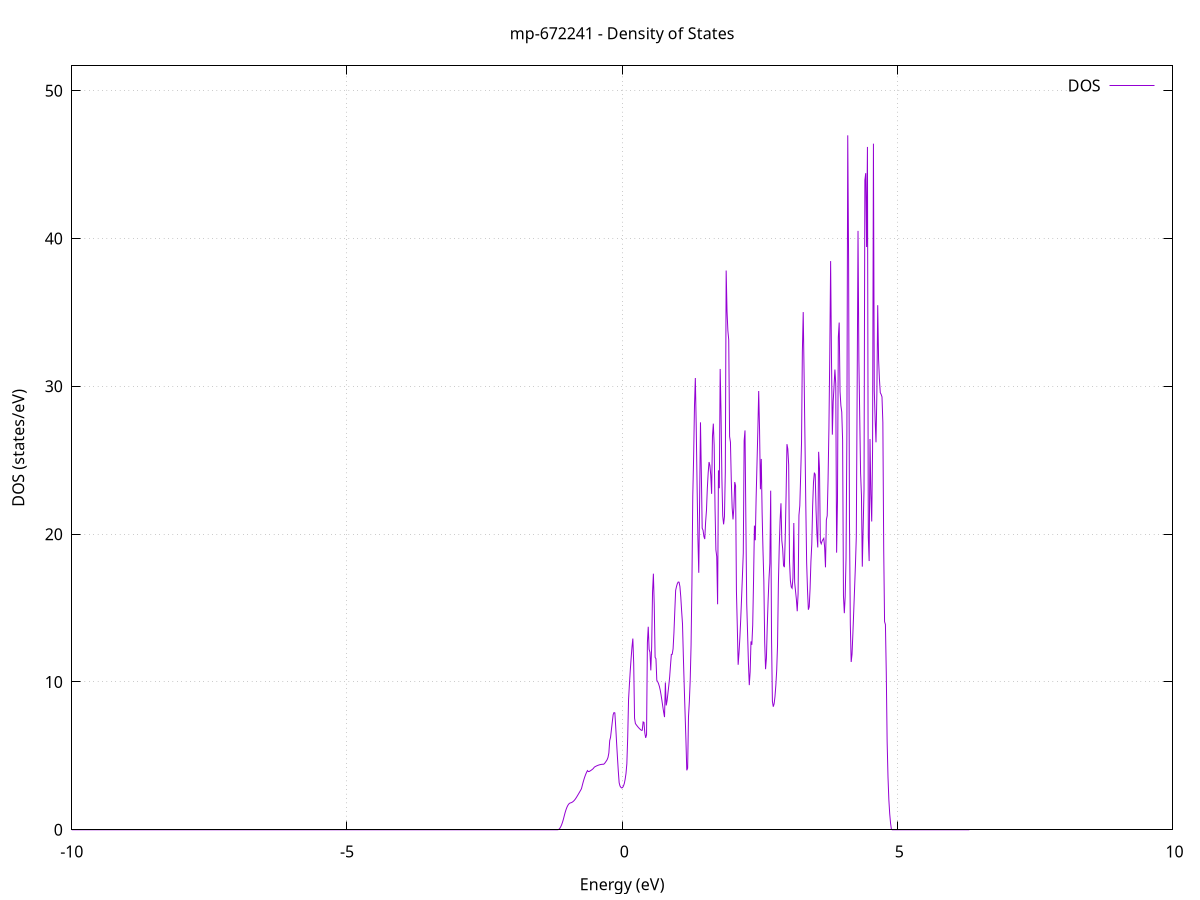 set title 'mp-672241 - Density of States'
set xlabel 'Energy (eV)'
set ylabel 'DOS (states/eV)'
set grid
set xrange [-10:10]
set yrange [0:51.684]
set xzeroaxis lt -1
set terminal png size 800,600
set output 'mp-672241_dos_gnuplot.png'
plot '-' using 1:2 with lines title 'DOS'
-24.806800 0.000000
-24.791300 0.000000
-24.775700 0.000000
-24.760200 0.000000
-24.744600 0.000000
-24.729000 0.000000
-24.713500 0.000000
-24.697900 0.000000
-24.682400 0.000000
-24.666800 0.000000
-24.651300 0.000000
-24.635700 0.000000
-24.620100 0.000000
-24.604600 0.000000
-24.589000 0.000000
-24.573500 0.000000
-24.557900 0.000000
-24.542400 0.000000
-24.526800 0.000000
-24.511200 0.000000
-24.495700 0.000000
-24.480100 0.000000
-24.464600 0.000000
-24.449000 0.000000
-24.433400 0.000000
-24.417900 0.000000
-24.402300 0.000000
-24.386800 0.000000
-24.371200 0.000000
-24.355700 0.000000
-24.340100 0.000000
-24.324500 0.000000
-24.309000 0.000000
-24.293400 0.000000
-24.277900 0.000000
-24.262300 0.000000
-24.246800 0.000000
-24.231200 0.000000
-24.215600 0.000000
-24.200100 0.000000
-24.184500 0.000000
-24.169000 0.000000
-24.153400 0.000000
-24.137900 0.000000
-24.122300 0.000000
-24.106700 0.000000
-24.091200 0.000000
-24.075600 0.000000
-24.060100 0.000000
-24.044500 0.000000
-24.029000 0.000000
-24.013400 0.000000
-23.997800 0.000000
-23.982300 0.000000
-23.966700 0.000000
-23.951200 0.000000
-23.935600 0.000000
-23.920000 0.000000
-23.904500 0.000000
-23.888900 0.000000
-23.873400 0.000000
-23.857800 0.000000
-23.842300 0.000000
-23.826700 0.000000
-23.811100 0.000000
-23.795600 0.000000
-23.780000 0.000000
-23.764500 0.000000
-23.748900 0.000000
-23.733400 0.000000
-23.717800 0.000000
-23.702200 0.000000
-23.686700 0.000000
-23.671100 0.000000
-23.655600 0.000000
-23.640000 0.000000
-23.624500 0.000000
-23.608900 0.000000
-23.593300 0.000000
-23.577800 0.000000
-23.562200 0.000000
-23.546700 0.000000
-23.531100 0.000000
-23.515500 0.000000
-23.500000 0.000000
-23.484400 0.000000
-23.468900 0.000000
-23.453300 0.000000
-23.437800 0.000000
-23.422200 0.000000
-23.406600 0.000000
-23.391100 362.825900
-23.375500 0.000000
-23.360000 0.000000
-23.344400 0.000000
-23.328900 0.000000
-23.313300 0.000000
-23.297700 0.000000
-23.282200 0.000000
-23.266600 0.000000
-23.251100 0.000000
-23.235500 0.000000
-23.220000 0.000000
-23.204400 0.000000
-23.188800 0.000000
-23.173300 0.000000
-23.157700 0.000000
-23.142200 0.000000
-23.126600 0.000000
-23.111100 0.000000
-23.095500 0.000000
-23.079900 0.000000
-23.064400 0.000000
-23.048800 0.000000
-23.033300 0.000000
-23.017700 0.000000
-23.002100 0.000000
-22.986600 0.000000
-22.971000 0.000000
-22.955500 0.000000
-22.939900 0.000000
-22.924400 0.000000
-22.908800 0.000000
-22.893200 0.000000
-22.877700 0.000000
-22.862100 0.000000
-22.846600 0.000000
-22.831000 0.000000
-22.815500 0.000000
-22.799900 0.000000
-22.784300 0.000000
-22.768800 0.000000
-22.753200 0.000000
-22.737700 0.000000
-22.722100 0.000000
-22.706600 0.000000
-22.691000 0.000000
-22.675400 0.000000
-22.659900 0.000000
-22.644300 0.000000
-22.628800 0.000000
-22.613200 0.000000
-22.597600 0.000000
-22.582100 0.000000
-22.566500 0.000000
-22.551000 0.000000
-22.535400 0.000000
-22.519900 0.000000
-22.504300 0.000000
-22.488700 0.000000
-22.473200 0.000000
-22.457600 0.000000
-22.442100 0.000000
-22.426500 0.000000
-22.411000 0.000000
-22.395400 0.000000
-22.379800 0.000000
-22.364300 0.000000
-22.348700 0.000000
-22.333200 0.000000
-22.317600 0.000000
-22.302100 0.000000
-22.286500 0.000000
-22.270900 0.000000
-22.255400 0.000000
-22.239800 0.000000
-22.224300 0.000000
-22.208700 0.000000
-22.193200 0.000000
-22.177600 0.000000
-22.162000 0.000000
-22.146500 0.000000
-22.130900 0.000000
-22.115400 0.000000
-22.099800 0.000000
-22.084200 0.000000
-22.068700 0.000000
-22.053100 0.000000
-22.037600 0.000000
-22.022000 0.000000
-22.006500 0.000000
-21.990900 0.000000
-21.975300 0.000000
-21.959800 0.000000
-21.944200 0.000000
-21.928700 0.000000
-21.913100 0.000000
-21.897600 0.000000
-21.882000 0.000000
-21.866400 0.000000
-21.850900 0.000000
-21.835300 0.000000
-21.819800 0.000000
-21.804200 0.000000
-21.788700 0.000000
-21.773100 0.000000
-21.757500 0.000000
-21.742000 0.000000
-21.726400 0.000000
-21.710900 0.000000
-21.695300 0.000000
-21.679700 0.000000
-21.664200 0.000000
-21.648600 0.000000
-21.633100 0.000000
-21.617500 0.000000
-21.602000 0.000000
-21.586400 0.000000
-21.570800 0.000000
-21.555300 0.000000
-21.539700 0.000000
-21.524200 0.000000
-21.508600 0.000000
-21.493100 0.000000
-21.477500 0.000000
-21.461900 0.000000
-21.446400 0.000000
-21.430800 0.000000
-21.415300 0.000000
-21.399700 0.000000
-21.384200 0.000000
-21.368600 0.000000
-21.353000 0.000000
-21.337500 0.000000
-21.321900 0.000000
-21.306400 0.000000
-21.290800 0.000000
-21.275300 0.000000
-21.259700 0.000000
-21.244100 0.000000
-21.228600 0.000000
-21.213000 0.000000
-21.197500 0.000000
-21.181900 0.000000
-21.166300 0.000000
-21.150800 0.000000
-21.135200 0.000000
-21.119700 0.000000
-21.104100 0.000000
-21.088600 0.000000
-21.073000 0.000000
-21.057400 0.000000
-21.041900 0.000000
-21.026300 0.000000
-21.010800 0.000000
-20.995200 0.000000
-20.979700 0.000000
-20.964100 0.000000
-20.948500 0.000000
-20.933000 0.000000
-20.917400 0.000000
-20.901900 0.000000
-20.886300 0.000000
-20.870800 0.000000
-20.855200 0.000000
-20.839600 0.000000
-20.824100 0.000000
-20.808500 0.000000
-20.793000 0.000000
-20.777400 0.000000
-20.761800 0.000000
-20.746300 0.000000
-20.730700 0.000000
-20.715200 0.000000
-20.699600 0.000000
-20.684100 0.000000
-20.668500 0.000000
-20.652900 0.000000
-20.637400 0.000000
-20.621800 0.000000
-20.606300 0.000000
-20.590700 0.000000
-20.575200 0.000000
-20.559600 0.000000
-20.544000 0.000000
-20.528500 0.000000
-20.512900 0.000000
-20.497400 0.000000
-20.481800 0.000000
-20.466300 0.000000
-20.450700 0.000000
-20.435100 0.000000
-20.419600 0.000000
-20.404000 0.000000
-20.388500 0.000000
-20.372900 0.000000
-20.357400 0.000000
-20.341800 0.000000
-20.326200 0.000000
-20.310700 0.000000
-20.295100 0.000000
-20.279600 0.000000
-20.264000 0.000000
-20.248400 0.000000
-20.232900 0.000000
-20.217300 0.000000
-20.201800 0.000000
-20.186200 0.000000
-20.170700 0.000000
-20.155100 0.000000
-20.139500 0.000000
-20.124000 0.000000
-20.108400 0.000000
-20.092900 0.000000
-20.077300 0.000000
-20.061800 0.000000
-20.046200 0.000000
-20.030600 0.000000
-20.015100 0.000000
-19.999500 0.000000
-19.984000 0.000000
-19.968400 0.000000
-19.952900 0.000000
-19.937300 0.000000
-19.921700 0.000000
-19.906200 0.000000
-19.890600 0.000000
-19.875100 0.000000
-19.859500 0.000000
-19.843900 0.000000
-19.828400 0.000000
-19.812800 0.000000
-19.797300 0.000000
-19.781700 0.000000
-19.766200 0.000000
-19.750600 0.000000
-19.735000 0.000000
-19.719500 0.000000
-19.703900 0.000000
-19.688400 0.000000
-19.672800 0.000000
-19.657300 0.000000
-19.641700 0.000000
-19.626100 0.000000
-19.610600 0.000000
-19.595000 0.000000
-19.579500 0.000000
-19.563900 0.000000
-19.548400 0.000000
-19.532800 0.000000
-19.517200 0.000000
-19.501700 0.000000
-19.486100 0.000000
-19.470600 0.000000
-19.455000 0.000000
-19.439500 0.000000
-19.423900 0.000000
-19.408300 0.000000
-19.392800 0.000000
-19.377200 0.000000
-19.361700 0.000000
-19.346100 0.000000
-19.330500 0.000000
-19.315000 0.000000
-19.299400 0.000000
-19.283900 0.000000
-19.268300 0.000000
-19.252800 0.000000
-19.237200 0.000000
-19.221600 0.000000
-19.206100 0.000000
-19.190500 0.000000
-19.175000 0.000000
-19.159400 0.000000
-19.143900 0.000000
-19.128300 0.000000
-19.112700 0.000000
-19.097200 0.000000
-19.081600 0.000000
-19.066100 0.000000
-19.050500 0.000000
-19.035000 0.000000
-19.019400 0.000000
-19.003800 0.000000
-18.988300 0.000000
-18.972700 0.000000
-18.957200 0.000000
-18.941600 0.000000
-18.926000 0.000000
-18.910500 0.000000
-18.894900 0.000000
-18.879400 0.000000
-18.863800 0.000000
-18.848300 0.000000
-18.832700 0.000000
-18.817100 0.000000
-18.801600 0.000000
-18.786000 0.000000
-18.770500 0.000000
-18.754900 0.000000
-18.739400 0.000000
-18.723800 0.000000
-18.708200 0.000000
-18.692700 0.000000
-18.677100 0.000000
-18.661600 0.000000
-18.646000 0.000000
-18.630500 0.000000
-18.614900 0.000000
-18.599300 0.000000
-18.583800 0.000000
-18.568200 0.000000
-18.552700 0.000000
-18.537100 0.000000
-18.521600 0.000000
-18.506000 0.000000
-18.490400 0.000000
-18.474900 0.000000
-18.459300 0.000000
-18.443800 0.000000
-18.428200 0.000000
-18.412600 0.000000
-18.397100 0.000000
-18.381500 0.000000
-18.366000 0.000000
-18.350400 0.000000
-18.334900 0.000000
-18.319300 0.000000
-18.303700 0.000000
-18.288200 0.000000
-18.272600 0.000000
-18.257100 0.000000
-18.241500 0.000000
-18.226000 0.000000
-18.210400 0.000000
-18.194800 0.000000
-18.179300 0.000000
-18.163700 0.000000
-18.148200 0.000000
-18.132600 0.000000
-18.117100 0.000000
-18.101500 0.000000
-18.085900 0.000000
-18.070400 0.000000
-18.054800 0.000000
-18.039300 0.000000
-18.023700 0.000000
-18.008100 0.000000
-17.992600 0.000000
-17.977000 0.000000
-17.961500 0.000000
-17.945900 0.000000
-17.930400 0.000000
-17.914800 0.000000
-17.899200 0.000000
-17.883700 0.000000
-17.868100 0.000000
-17.852600 0.000000
-17.837000 0.000000
-17.821500 0.000000
-17.805900 0.000000
-17.790300 0.000000
-17.774800 0.000000
-17.759200 0.000000
-17.743700 0.000000
-17.728100 0.000000
-17.712600 0.000000
-17.697000 0.000000
-17.681400 0.000000
-17.665900 0.000000
-17.650300 0.000000
-17.634800 0.000000
-17.619200 0.000000
-17.603700 0.000000
-17.588100 0.000000
-17.572500 0.000000
-17.557000 0.000000
-17.541400 0.000000
-17.525900 0.000000
-17.510300 0.000000
-17.494700 0.000000
-17.479200 0.000000
-17.463600 0.000000
-17.448100 0.000000
-17.432500 0.000000
-17.417000 0.000000
-17.401400 0.000000
-17.385800 0.000000
-17.370300 0.000000
-17.354700 0.000000
-17.339200 0.000000
-17.323600 0.000000
-17.308100 0.000000
-17.292500 0.000000
-17.276900 0.000000
-17.261400 0.000000
-17.245800 0.000000
-17.230300 0.000000
-17.214700 0.000000
-17.199200 0.000000
-17.183600 0.000000
-17.168000 0.000000
-17.152500 0.000000
-17.136900 0.000000
-17.121400 0.000000
-17.105800 0.000000
-17.090200 0.000000
-17.074700 0.000000
-17.059100 0.000000
-17.043600 0.000000
-17.028000 0.000000
-17.012500 0.000000
-16.996900 0.000000
-16.981300 0.000000
-16.965800 0.000000
-16.950200 0.000000
-16.934700 0.000000
-16.919100 0.000000
-16.903600 0.000000
-16.888000 0.000000
-16.872400 0.000000
-16.856900 0.000000
-16.841300 0.000000
-16.825800 0.000000
-16.810200 0.000000
-16.794700 0.000000
-16.779100 0.000000
-16.763500 0.000000
-16.748000 0.000000
-16.732400 0.000000
-16.716900 0.000000
-16.701300 0.000000
-16.685800 0.000000
-16.670200 0.000000
-16.654600 0.000000
-16.639100 0.000000
-16.623500 0.000000
-16.608000 0.000000
-16.592400 0.000000
-16.576800 0.000000
-16.561300 0.000000
-16.545700 0.000000
-16.530200 0.000000
-16.514600 0.000000
-16.499100 0.000000
-16.483500 0.000000
-16.467900 0.000000
-16.452400 0.000000
-16.436800 0.000000
-16.421300 0.000000
-16.405700 0.000000
-16.390200 0.000000
-16.374600 0.000000
-16.359000 0.000000
-16.343500 0.000000
-16.327900 0.000000
-16.312400 0.000000
-16.296800 0.000000
-16.281300 0.000000
-16.265700 0.000000
-16.250100 0.000000
-16.234600 0.000000
-16.219000 0.000000
-16.203500 0.000000
-16.187900 0.000000
-16.172300 0.000000
-16.156800 0.000000
-16.141200 0.000000
-16.125700 0.000000
-16.110100 0.000000
-16.094600 0.000000
-16.079000 0.000000
-16.063400 0.000000
-16.047900 0.000000
-16.032300 0.000000
-16.016800 0.000000
-16.001200 0.000000
-15.985700 0.000000
-15.970100 0.000000
-15.954500 0.000000
-15.939000 0.000000
-15.923400 0.000000
-15.907900 0.000000
-15.892300 0.000000
-15.876800 0.000000
-15.861200 0.000000
-15.845600 0.000000
-15.830100 0.000000
-15.814500 0.000000
-15.799000 0.000000
-15.783400 0.000000
-15.767900 0.000000
-15.752300 0.000000
-15.736700 0.000000
-15.721200 0.000000
-15.705600 0.000000
-15.690100 0.000000
-15.674500 0.000000
-15.658900 0.000000
-15.643400 0.000000
-15.627800 0.000000
-15.612300 0.000000
-15.596700 0.000000
-15.581200 0.000000
-15.565600 0.000000
-15.550000 0.000000
-15.534500 0.000000
-15.518900 0.000000
-15.503400 0.000000
-15.487800 0.000000
-15.472300 0.000000
-15.456700 0.000000
-15.441100 0.000000
-15.425600 0.000000
-15.410000 0.000000
-15.394500 0.000000
-15.378900 0.000000
-15.363400 0.000000
-15.347800 0.000000
-15.332200 0.000000
-15.316700 0.000000
-15.301100 0.000000
-15.285600 0.000000
-15.270000 0.000000
-15.254400 0.000000
-15.238900 0.000000
-15.223300 0.000000
-15.207800 0.000000
-15.192200 0.000000
-15.176700 0.000000
-15.161100 0.000000
-15.145500 0.000000
-15.130000 0.000000
-15.114400 0.000000
-15.098900 0.000000
-15.083300 0.000000
-15.067800 0.000000
-15.052200 0.000000
-15.036600 0.000000
-15.021100 0.000000
-15.005500 0.000000
-14.990000 0.000000
-14.974400 0.000000
-14.958900 0.000000
-14.943300 0.000000
-14.927700 0.000000
-14.912200 0.000000
-14.896600 0.000000
-14.881100 0.000000
-14.865500 0.000000
-14.850000 0.000000
-14.834400 0.000000
-14.818800 0.000000
-14.803300 0.000000
-14.787700 0.000000
-14.772200 0.000000
-14.756600 0.000000
-14.741000 0.000000
-14.725500 0.000000
-14.709900 0.000000
-14.694400 0.000000
-14.678800 0.000000
-14.663300 0.000000
-14.647700 0.000000
-14.632100 0.000000
-14.616600 0.000000
-14.601000 0.000000
-14.585500 0.000000
-14.569900 0.000000
-14.554400 0.000000
-14.538800 0.000000
-14.523200 0.000000
-14.507700 0.000000
-14.492100 0.000000
-14.476600 0.000000
-14.461000 0.000000
-14.445500 0.000000
-14.429900 0.000000
-14.414300 0.000000
-14.398800 0.000000
-14.383200 0.000000
-14.367700 0.000000
-14.352100 0.000000
-14.336500 0.000000
-14.321000 0.000000
-14.305400 0.000000
-14.289900 0.000000
-14.274300 0.000000
-14.258800 0.000000
-14.243200 0.000000
-14.227600 0.000000
-14.212100 0.000000
-14.196500 0.000000
-14.181000 0.000000
-14.165400 0.000000
-14.149900 0.000000
-14.134300 0.000000
-14.118700 0.000000
-14.103200 0.000000
-14.087600 0.000000
-14.072100 0.000000
-14.056500 0.000000
-14.041000 0.000000
-14.025400 0.000000
-14.009800 0.000000
-13.994300 0.000000
-13.978700 0.000000
-13.963200 0.000000
-13.947600 0.000000
-13.932100 0.000000
-13.916500 0.000000
-13.900900 0.000000
-13.885400 0.000000
-13.869800 0.000000
-13.854300 0.000000
-13.838700 0.000000
-13.823100 0.000000
-13.807600 0.000000
-13.792000 0.000000
-13.776500 0.000000
-13.760900 0.000000
-13.745400 0.000000
-13.729800 0.000000
-13.714200 0.000000
-13.698700 0.000000
-13.683100 0.000000
-13.667600 0.000000
-13.652000 0.000000
-13.636500 0.000000
-13.620900 0.000000
-13.605300 0.000000
-13.589800 0.000000
-13.574200 0.000000
-13.558700 0.000000
-13.543100 0.000000
-13.527600 0.000000
-13.512000 0.000000
-13.496400 0.000000
-13.480900 0.000000
-13.465300 0.000000
-13.449800 0.000000
-13.434200 0.000000
-13.418600 0.000000
-13.403100 0.000000
-13.387500 0.000000
-13.372000 0.000000
-13.356400 0.000000
-13.340900 0.000000
-13.325300 0.000000
-13.309700 0.000000
-13.294200 0.000000
-13.278600 0.000000
-13.263100 0.000000
-13.247500 0.000000
-13.232000 0.000000
-13.216400 0.000000
-13.200800 0.000000
-13.185300 0.000000
-13.169700 0.000000
-13.154200 0.000000
-13.138600 0.000000
-13.123100 0.000000
-13.107500 0.000000
-13.091900 0.000000
-13.076400 0.000000
-13.060800 0.000000
-13.045300 0.000000
-13.029700 0.000000
-13.014200 0.000000
-12.998600 0.000000
-12.983000 0.000000
-12.967500 0.000000
-12.951900 0.000000
-12.936400 0.000000
-12.920800 0.000000
-12.905200 0.000000
-12.889700 0.000000
-12.874100 0.000000
-12.858600 0.000000
-12.843000 0.000000
-12.827500 0.000000
-12.811900 0.000000
-12.796300 0.000000
-12.780800 0.000000
-12.765200 0.000000
-12.749700 0.000000
-12.734100 0.000000
-12.718600 0.000000
-12.703000 0.000000
-12.687400 0.000000
-12.671900 0.000000
-12.656300 0.000000
-12.640800 0.000000
-12.625200 0.000000
-12.609700 0.000000
-12.594100 0.000000
-12.578500 0.000000
-12.563000 0.000000
-12.547400 0.000000
-12.531900 0.000000
-12.516300 0.000000
-12.500700 0.000000
-12.485200 0.000000
-12.469600 0.000000
-12.454100 0.000000
-12.438500 0.000000
-12.423000 0.000000
-12.407400 0.000000
-12.391800 0.000000
-12.376300 0.000000
-12.360700 0.000000
-12.345200 0.000000
-12.329600 0.000000
-12.314100 0.000000
-12.298500 0.000000
-12.282900 0.000000
-12.267400 0.000000
-12.251800 0.000000
-12.236300 0.000000
-12.220700 0.000000
-12.205200 0.000000
-12.189600 0.000000
-12.174000 0.000000
-12.158500 0.000000
-12.142900 0.000000
-12.127400 0.000000
-12.111800 0.000000
-12.096300 0.000000
-12.080700 0.000000
-12.065100 0.000000
-12.049600 0.000000
-12.034000 0.000000
-12.018500 0.000000
-12.002900 0.000000
-11.987300 0.000000
-11.971800 0.000000
-11.956200 0.000000
-11.940700 0.000000
-11.925100 0.000000
-11.909600 0.000000
-11.894000 0.000000
-11.878400 0.000000
-11.862900 0.000000
-11.847300 0.000000
-11.831800 0.000000
-11.816200 0.000000
-11.800700 0.000000
-11.785100 0.000000
-11.769500 0.000000
-11.754000 0.000000
-11.738400 0.000000
-11.722900 0.000000
-11.707300 0.000000
-11.691800 0.000000
-11.676200 0.000000
-11.660600 0.000000
-11.645100 0.000000
-11.629500 0.000000
-11.614000 0.000000
-11.598400 0.000000
-11.582800 0.000000
-11.567300 0.000000
-11.551700 0.000000
-11.536200 0.000000
-11.520600 0.000000
-11.505100 0.000000
-11.489500 0.000000
-11.473900 0.000000
-11.458400 0.000000
-11.442800 0.000000
-11.427300 0.000000
-11.411700 0.000000
-11.396200 0.000000
-11.380600 0.000000
-11.365000 0.000000
-11.349500 0.000000
-11.333900 0.000000
-11.318400 0.000000
-11.302800 0.000000
-11.287300 0.000000
-11.271700 0.000000
-11.256100 0.000000
-11.240600 0.000000
-11.225000 0.000000
-11.209500 0.000000
-11.193900 0.000000
-11.178400 0.000000
-11.162800 0.000000
-11.147200 0.000000
-11.131700 0.000000
-11.116100 0.000000
-11.100600 0.000000
-11.085000 0.000000
-11.069400 0.000000
-11.053900 0.000000
-11.038300 0.000000
-11.022800 0.000000
-11.007200 0.000000
-10.991700 0.000000
-10.976100 0.000000
-10.960500 0.000000
-10.945000 0.000000
-10.929400 0.000000
-10.913900 0.000000
-10.898300 0.000000
-10.882800 0.000000
-10.867200 0.000000
-10.851600 0.000000
-10.836100 0.000000
-10.820500 0.000000
-10.805000 0.000000
-10.789400 0.000000
-10.773900 0.000000
-10.758300 0.000000
-10.742700 0.000000
-10.727200 0.000000
-10.711600 0.000000
-10.696100 0.000000
-10.680500 0.000000
-10.664900 0.000000
-10.649400 0.000000
-10.633800 0.000000
-10.618300 0.000000
-10.602700 0.000000
-10.587200 0.000000
-10.571600 0.000000
-10.556000 0.000000
-10.540500 0.000000
-10.524900 0.000000
-10.509400 0.000000
-10.493800 0.000000
-10.478300 0.000000
-10.462700 0.000000
-10.447100 0.000000
-10.431600 0.000000
-10.416000 0.000000
-10.400500 0.000000
-10.384900 0.000000
-10.369400 0.000000
-10.353800 0.000000
-10.338200 0.000000
-10.322700 0.000000
-10.307100 0.000000
-10.291600 0.000000
-10.276000 0.000000
-10.260500 257.726000
-10.244900 313.363200
-10.229300 167.733800
-10.213800 154.000600
-10.198200 327.396700
-10.182700 361.744800
-10.167100 269.484300
-10.151500 548.677400
-10.136000 350.768500
-10.120400 0.000000
-10.104900 0.000000
-10.089300 0.000000
-10.073800 0.000000
-10.058200 0.000000
-10.042600 0.000000
-10.027100 0.000000
-10.011500 0.000000
-9.996000 0.000000
-9.980400 0.000000
-9.964900 0.000000
-9.949300 0.000000
-9.933700 0.000000
-9.918200 0.000000
-9.902600 0.000000
-9.887100 0.000000
-9.871500 0.000000
-9.856000 0.000000
-9.840400 0.000000
-9.824800 0.000000
-9.809300 0.000000
-9.793700 0.000000
-9.778200 0.000000
-9.762600 0.000000
-9.747100 0.000000
-9.731500 0.000000
-9.715900 0.000000
-9.700400 0.000000
-9.684800 0.000000
-9.669300 0.000000
-9.653700 0.000000
-9.638100 0.000000
-9.622600 0.000000
-9.607000 0.000000
-9.591500 0.000000
-9.575900 0.000000
-9.560400 0.000000
-9.544800 0.000000
-9.529200 0.000000
-9.513700 0.000000
-9.498100 0.000000
-9.482600 0.000000
-9.467000 0.000000
-9.451500 0.000000
-9.435900 0.000000
-9.420300 0.000000
-9.404800 0.000000
-9.389200 0.000000
-9.373700 0.000000
-9.358100 0.000000
-9.342600 0.000000
-9.327000 0.000000
-9.311400 0.000000
-9.295900 0.000000
-9.280300 0.000000
-9.264800 0.000000
-9.249200 0.000000
-9.233600 0.000000
-9.218100 0.000000
-9.202500 0.000000
-9.187000 0.000000
-9.171400 0.000000
-9.155900 0.000000
-9.140300 0.000000
-9.124700 0.000000
-9.109200 0.000000
-9.093600 0.000000
-9.078100 0.000000
-9.062500 0.000000
-9.047000 0.000000
-9.031400 0.000000
-9.015800 0.000000
-9.000300 0.000000
-8.984700 0.000000
-8.969200 0.000000
-8.953600 0.000000
-8.938100 0.000000
-8.922500 0.000000
-8.906900 0.000000
-8.891400 0.000000
-8.875800 0.000000
-8.860300 0.000000
-8.844700 0.000000
-8.829200 0.000000
-8.813600 0.000000
-8.798000 0.000000
-8.782500 0.000000
-8.766900 0.000000
-8.751400 0.000000
-8.735800 0.000000
-8.720200 0.000000
-8.704700 0.000000
-8.689100 0.000000
-8.673600 0.000000
-8.658000 0.000000
-8.642500 0.000000
-8.626900 0.000000
-8.611300 0.000000
-8.595800 0.000000
-8.580200 0.000000
-8.564700 0.000000
-8.549100 0.000000
-8.533600 0.000000
-8.518000 0.000000
-8.502400 0.000000
-8.486900 0.000000
-8.471300 0.000000
-8.455800 0.000000
-8.440200 0.000000
-8.424700 0.000000
-8.409100 0.000000
-8.393500 0.000000
-8.378000 0.000000
-8.362400 0.000000
-8.346900 0.000000
-8.331300 0.000000
-8.315700 0.000000
-8.300200 0.000000
-8.284600 0.000000
-8.269100 0.000000
-8.253500 0.000000
-8.238000 0.000000
-8.222400 0.000000
-8.206800 0.000000
-8.191300 0.000000
-8.175700 0.000000
-8.160200 0.000000
-8.144600 0.000000
-8.129100 0.000000
-8.113500 0.000000
-8.097900 0.000000
-8.082400 0.000000
-8.066800 0.000000
-8.051300 0.000000
-8.035700 0.000000
-8.020200 0.000000
-8.004600 0.000000
-7.989000 0.000000
-7.973500 0.000000
-7.957900 0.000000
-7.942400 0.000000
-7.926800 0.000000
-7.911300 0.000000
-7.895700 0.000000
-7.880100 0.000000
-7.864600 0.000000
-7.849000 0.000000
-7.833500 0.000000
-7.817900 0.000000
-7.802300 0.000000
-7.786800 0.000000
-7.771200 0.000000
-7.755700 0.000000
-7.740100 0.000000
-7.724600 0.000000
-7.709000 0.000000
-7.693400 0.000000
-7.677900 0.000000
-7.662300 0.000000
-7.646800 0.000000
-7.631200 0.000000
-7.615700 0.000000
-7.600100 0.000000
-7.584500 0.000000
-7.569000 0.000000
-7.553400 0.000000
-7.537900 0.000000
-7.522300 0.000000
-7.506800 0.000000
-7.491200 0.000000
-7.475600 0.000000
-7.460100 0.000000
-7.444500 0.000000
-7.429000 0.000000
-7.413400 0.000000
-7.397800 0.000000
-7.382300 0.000000
-7.366700 0.000000
-7.351200 0.000000
-7.335600 0.000000
-7.320100 0.000000
-7.304500 0.000000
-7.288900 0.000000
-7.273400 0.000000
-7.257800 0.000000
-7.242300 0.000000
-7.226700 0.000000
-7.211200 0.000000
-7.195600 0.000000
-7.180000 0.000000
-7.164500 0.000000
-7.148900 0.000000
-7.133400 0.000000
-7.117800 0.000000
-7.102300 0.000000
-7.086700 0.000000
-7.071100 0.000000
-7.055600 0.000000
-7.040000 0.000000
-7.024500 0.000000
-7.008900 0.000000
-6.993400 0.000000
-6.977800 0.000000
-6.962200 0.000000
-6.946700 0.000000
-6.931100 0.000000
-6.915600 0.000000
-6.900000 0.000000
-6.884400 0.000000
-6.868900 0.000000
-6.853300 0.000000
-6.837800 0.000000
-6.822200 0.000000
-6.806700 0.000000
-6.791100 0.000000
-6.775500 0.000000
-6.760000 0.000000
-6.744400 0.000000
-6.728900 0.000000
-6.713300 0.000000
-6.697800 0.000000
-6.682200 0.000000
-6.666600 0.000000
-6.651100 0.000000
-6.635500 0.000000
-6.620000 0.000000
-6.604400 0.000000
-6.588900 0.000000
-6.573300 0.000000
-6.557700 0.000000
-6.542200 0.000000
-6.526600 0.000000
-6.511100 0.000000
-6.495500 0.000000
-6.479900 0.000000
-6.464400 0.000000
-6.448800 0.000000
-6.433300 0.000000
-6.417700 0.000000
-6.402200 0.000000
-6.386600 0.000000
-6.371000 0.000000
-6.355500 0.000000
-6.339900 0.000000
-6.324400 0.000000
-6.308800 0.000000
-6.293300 0.000000
-6.277700 0.000000
-6.262100 0.000000
-6.246600 0.000000
-6.231000 0.000000
-6.215500 0.000000
-6.199900 0.000000
-6.184400 0.000000
-6.168800 0.000000
-6.153200 0.000000
-6.137700 0.000000
-6.122100 0.000000
-6.106600 0.000000
-6.091000 0.000000
-6.075500 0.000000
-6.059900 0.000000
-6.044300 0.000000
-6.028800 0.000000
-6.013200 0.000000
-5.997700 0.000000
-5.982100 0.000000
-5.966500 0.000000
-5.951000 0.000000
-5.935400 0.000000
-5.919900 0.000000
-5.904300 0.000000
-5.888800 0.000000
-5.873200 0.000000
-5.857600 0.000000
-5.842100 0.000000
-5.826500 0.000000
-5.811000 0.000000
-5.795400 0.000000
-5.779900 0.000000
-5.764300 0.000000
-5.748700 0.000000
-5.733200 0.000000
-5.717600 0.000000
-5.702100 0.000000
-5.686500 0.000000
-5.671000 0.000000
-5.655400 0.000000
-5.639800 0.000000
-5.624300 0.000000
-5.608700 0.000000
-5.593200 0.000000
-5.577600 0.000000
-5.562000 0.000000
-5.546500 0.000000
-5.530900 0.000000
-5.515400 0.000000
-5.499800 0.000000
-5.484300 0.000000
-5.468700 0.000000
-5.453100 0.000000
-5.437600 0.000000
-5.422000 0.000000
-5.406500 0.000000
-5.390900 0.000000
-5.375400 0.000000
-5.359800 0.000000
-5.344200 0.000000
-5.328700 0.000000
-5.313100 0.000000
-5.297600 0.000000
-5.282000 0.000000
-5.266500 0.000000
-5.250900 0.000000
-5.235300 0.000000
-5.219800 0.000000
-5.204200 0.000000
-5.188700 0.000000
-5.173100 0.000000
-5.157600 0.000000
-5.142000 0.000000
-5.126400 0.000000
-5.110900 0.000000
-5.095300 0.000000
-5.079800 0.000000
-5.064200 0.000000
-5.048600 0.000000
-5.033100 0.000000
-5.017500 0.000000
-5.002000 0.000000
-4.986400 0.000000
-4.970900 0.000000
-4.955300 0.000000
-4.939700 0.000000
-4.924200 0.000000
-4.908600 0.000000
-4.893100 0.000000
-4.877500 0.000000
-4.862000 0.000000
-4.846400 0.000000
-4.830800 0.000000
-4.815300 0.000000
-4.799700 0.000000
-4.784200 0.000000
-4.768600 0.000000
-4.753100 0.000000
-4.737500 0.000000
-4.721900 0.000000
-4.706400 0.000000
-4.690800 0.000000
-4.675300 0.000000
-4.659700 0.000000
-4.644100 0.000000
-4.628600 0.000000
-4.613000 0.000000
-4.597500 0.000000
-4.581900 0.000000
-4.566400 0.000000
-4.550800 0.000000
-4.535200 0.000000
-4.519700 0.000000
-4.504100 0.000000
-4.488600 0.000000
-4.473000 0.000000
-4.457500 0.000000
-4.441900 0.000000
-4.426300 0.000000
-4.410800 0.000000
-4.395200 0.000000
-4.379700 0.000000
-4.364100 0.000000
-4.348600 0.000000
-4.333000 0.000000
-4.317400 0.000000
-4.301900 0.000000
-4.286300 0.000000
-4.270800 0.000000
-4.255200 0.000000
-4.239700 0.000000
-4.224100 0.000000
-4.208500 0.000000
-4.193000 0.000000
-4.177400 0.000000
-4.161900 0.000000
-4.146300 0.000000
-4.130700 0.000000
-4.115200 0.000000
-4.099600 0.000000
-4.084100 0.000000
-4.068500 0.000000
-4.053000 0.000000
-4.037400 0.000000
-4.021800 0.000000
-4.006300 0.000000
-3.990700 0.000000
-3.975200 0.000000
-3.959600 0.000000
-3.944100 0.000000
-3.928500 0.000000
-3.912900 0.000000
-3.897400 0.000000
-3.881800 0.000000
-3.866300 0.000000
-3.850700 0.000000
-3.835200 0.000000
-3.819600 0.000000
-3.804000 0.000000
-3.788500 0.000000
-3.772900 0.000000
-3.757400 0.000000
-3.741800 0.000000
-3.726200 0.000000
-3.710700 0.000000
-3.695100 0.000000
-3.679600 0.000000
-3.664000 0.000000
-3.648500 0.000000
-3.632900 0.000000
-3.617300 0.000000
-3.601800 0.000000
-3.586200 0.000000
-3.570700 0.000000
-3.555100 0.000000
-3.539600 0.000000
-3.524000 0.000000
-3.508400 0.000000
-3.492900 0.000000
-3.477300 0.000000
-3.461800 0.000000
-3.446200 0.000000
-3.430700 0.000000
-3.415100 0.000000
-3.399500 0.000000
-3.384000 0.000000
-3.368400 0.000000
-3.352900 0.000000
-3.337300 0.000000
-3.321800 0.000000
-3.306200 0.000000
-3.290600 0.000000
-3.275100 0.000000
-3.259500 0.000000
-3.244000 0.000000
-3.228400 0.000000
-3.212800 0.000000
-3.197300 0.000000
-3.181700 0.000000
-3.166200 0.000000
-3.150600 0.000000
-3.135100 0.000000
-3.119500 0.000000
-3.103900 0.000000
-3.088400 0.000000
-3.072800 0.000000
-3.057300 0.000000
-3.041700 0.000000
-3.026200 0.000000
-3.010600 0.000000
-2.995000 0.000000
-2.979500 0.000000
-2.963900 0.000000
-2.948400 0.000000
-2.932800 0.000000
-2.917300 0.000000
-2.901700 0.000000
-2.886100 0.000000
-2.870600 0.000000
-2.855000 0.000000
-2.839500 0.000000
-2.823900 0.000000
-2.808300 0.000000
-2.792800 0.000000
-2.777200 0.000000
-2.761700 0.000000
-2.746100 0.000000
-2.730600 0.000000
-2.715000 0.000000
-2.699400 0.000000
-2.683900 0.000000
-2.668300 0.000000
-2.652800 0.000000
-2.637200 0.000000
-2.621700 0.000000
-2.606100 0.000000
-2.590500 0.000000
-2.575000 0.000000
-2.559400 0.000000
-2.543900 0.000000
-2.528300 0.000000
-2.512800 0.000000
-2.497200 0.000000
-2.481600 0.000000
-2.466100 0.000000
-2.450500 0.000000
-2.435000 0.000000
-2.419400 0.000000
-2.403900 0.000000
-2.388300 0.000000
-2.372700 0.000000
-2.357200 0.000000
-2.341600 0.000000
-2.326100 0.000000
-2.310500 0.000000
-2.294900 0.000000
-2.279400 0.000000
-2.263800 0.000000
-2.248300 0.000000
-2.232700 0.000000
-2.217200 0.000000
-2.201600 0.000000
-2.186000 0.000000
-2.170500 0.000000
-2.154900 0.000000
-2.139400 0.000000
-2.123800 0.000000
-2.108300 0.000000
-2.092700 0.000000
-2.077100 0.000000
-2.061600 0.000000
-2.046000 0.000000
-2.030500 0.000000
-2.014900 0.000000
-1.999400 0.000000
-1.983800 0.000000
-1.968200 0.000000
-1.952700 0.000000
-1.937100 0.000000
-1.921600 0.000000
-1.906000 0.000000
-1.890400 0.000000
-1.874900 0.000000
-1.859300 0.000000
-1.843800 0.000000
-1.828200 0.000000
-1.812700 0.000000
-1.797100 0.000000
-1.781500 0.000000
-1.766000 0.000000
-1.750400 0.000000
-1.734900 0.000000
-1.719300 0.000000
-1.703800 0.000000
-1.688200 0.000000
-1.672600 0.000000
-1.657100 0.000000
-1.641500 0.000000
-1.626000 0.000000
-1.610400 0.000000
-1.594900 0.000000
-1.579300 0.000000
-1.563700 0.000000
-1.548200 0.000000
-1.532600 0.000000
-1.517100 0.000000
-1.501500 0.000000
-1.486000 0.000000
-1.470400 0.000000
-1.454800 0.000000
-1.439300 0.000000
-1.423700 0.000000
-1.408200 0.000000
-1.392600 0.000000
-1.377000 0.000000
-1.361500 0.000000
-1.345900 0.000000
-1.330400 0.000000
-1.314800 0.000000
-1.299300 0.000000
-1.283700 0.000000
-1.268100 0.000000
-1.252600 0.000000
-1.237000 0.000000
-1.221500 0.000000
-1.205900 0.000000
-1.190400 0.000000
-1.174800 0.000000
-1.159200 0.010300
-1.143700 0.051700
-1.128100 0.124900
-1.112600 0.229800
-1.097000 0.366500
-1.081500 0.535000
-1.065900 0.735200
-1.050300 0.964900
-1.034800 1.181400
-1.019200 1.366300
-1.003700 1.519600
-0.988100 1.641200
-0.972500 1.731100
-0.957000 1.789400
-0.941400 1.816300
-0.925900 1.832500
-0.910300 1.860400
-0.894800 1.900200
-0.879200 1.952100
-0.863600 2.016000
-0.848100 2.091900
-0.832500 2.179800
-0.817000 2.275100
-0.801400 2.372100
-0.785900 2.470800
-0.770300 2.571200
-0.754700 2.673400
-0.739200 2.778200
-0.723600 3.010000
-0.708100 3.228000
-0.692500 3.425500
-0.677000 3.602100
-0.661400 3.757700
-0.645800 3.892400
-0.630300 4.004800
-0.614700 3.939700
-0.599200 3.942100
-0.583600 3.976800
-0.568100 4.014800
-0.552500 4.056000
-0.536900 4.100500
-0.521400 4.157900
-0.505800 4.236300
-0.490300 4.270800
-0.474700 4.302000
-0.459100 4.330000
-0.443600 4.354600
-0.428000 4.376100
-0.412500 4.394200
-0.396900 4.409100
-0.381400 4.420700
-0.365800 4.429000
-0.350200 4.434100
-0.334700 4.435800
-0.319100 4.487000
-0.303600 4.567400
-0.288000 4.651200
-0.272500 4.744000
-0.256900 4.894800
-0.241300 5.196700
-0.225800 6.037200
-0.210200 6.268700
-0.194700 6.778900
-0.179100 7.288800
-0.163600 7.785200
-0.148000 7.929100
-0.132400 7.907800
-0.116900 6.961600
-0.101300 5.920600
-0.085800 4.927400
-0.070200 3.985000
-0.054600 3.186300
-0.039100 2.964000
-0.023500 2.872600
-0.008000 2.830300
0.007600 2.857600
0.023100 2.954900
0.038700 3.122000
0.054300 3.407700
0.069800 3.802000
0.085400 4.464000
0.100900 6.223700
0.116500 8.822600
0.132000 9.822500
0.147600 10.781000
0.163200 11.601500
0.178700 12.363600
0.194300 12.937100
0.209800 11.262100
0.225400 7.550600
0.240900 7.187300
0.256500 7.105000
0.272100 7.027400
0.287600 6.955500
0.303200 6.889600
0.318700 6.829800
0.334300 6.776000
0.349800 6.728200
0.365400 6.734600
0.381000 7.297800
0.396500 7.267700
0.412100 6.551300
0.427600 6.219000
0.443200 6.425900
0.458800 12.659800
0.474300 13.735200
0.489900 12.206200
0.505400 12.011500
0.521000 10.784900
0.536500 12.402500
0.552100 16.064800
0.567700 17.325300
0.583200 15.209800
0.598800 11.666200
0.614300 11.571800
0.629900 10.113500
0.645400 10.018200
0.661000 9.886800
0.676600 9.698400
0.692100 9.447400
0.707700 9.111600
0.723200 8.735800
0.738800 8.331000
0.754300 7.958100
0.769900 7.624100
0.785500 9.964600
0.801000 8.413000
0.816600 8.735000
0.832100 9.240000
0.847700 9.763500
0.863300 10.338200
0.878800 11.133700
0.894400 11.864400
0.909900 11.873400
0.925500 12.240300
0.941000 13.321700
0.956600 14.783300
0.972200 16.199500
0.987700 16.459000
1.003300 16.657600
1.018800 16.764200
1.034400 16.750700
1.049900 16.453100
1.065500 15.743900
1.081100 14.787800
1.096600 13.929200
1.112200 11.727100
1.127700 9.754100
1.143300 7.894000
1.158800 6.102600
1.174400 4.023200
1.190000 4.169700
1.205500 7.642100
1.221100 8.671500
1.236600 10.121800
1.252200 12.453400
1.267700 16.579500
1.283300 22.567900
1.298900 25.234100
1.314400 28.677100
1.330000 30.566900
1.345500 27.437500
1.361100 23.402800
1.376700 19.702300
1.392200 17.388700
1.407800 22.272500
1.423300 27.567300
1.438900 24.157100
1.454400 20.404000
1.470000 20.265900
1.485600 19.846000
1.501100 19.669300
1.516700 20.822800
1.532200 21.618700
1.547800 23.099200
1.563300 24.150800
1.578900 24.881300
1.594500 24.653200
1.610000 23.990600
1.625600 22.729700
1.641100 26.626400
1.656700 27.477300
1.672200 26.002600
1.687800 21.780000
1.703400 18.942500
1.718900 18.482300
1.734500 15.257600
1.750000 24.318900
1.765600 23.109100
1.781200 31.178900
1.796700 28.256900
1.812300 23.750300
1.827800 21.239300
1.843400 20.665300
1.858900 21.186500
1.874500 24.194000
1.890100 37.836400
1.905600 35.081600
1.921200 33.769300
1.936700 33.151700
1.952300 26.610200
1.967800 26.222700
1.983400 23.609900
1.999000 21.792700
2.014500 20.999300
2.030100 21.797000
2.045600 23.527400
2.061200 23.278900
2.076700 16.140200
2.092300 13.748100
2.107900 11.162500
2.123400 11.975500
2.139000 12.996400
2.154500 14.222600
2.170100 15.679100
2.185600 17.186500
2.201200 18.720100
2.216800 26.325100
2.232300 27.020000
2.247900 20.967800
2.263400 15.313300
2.279000 13.329700
2.294600 11.262000
2.310100 9.785600
2.325700 10.678400
2.341200 12.741800
2.356800 12.517500
2.372300 13.847800
2.387900 16.881900
2.403500 20.578200
2.419000 19.587400
2.434600 22.467200
2.450100 24.736700
2.465700 27.028500
2.481200 29.687900
2.496800 27.026900
2.512400 23.040900
2.527900 25.088800
2.543500 21.428100
2.559000 18.913600
2.574600 16.850900
2.590100 12.697900
2.605700 10.865500
2.621300 11.608200
2.636800 13.784600
2.652400 15.527600
2.667900 16.953500
2.683500 18.030200
2.699100 22.941600
2.714600 12.868600
2.730200 8.690000
2.745700 8.325600
2.761300 8.521600
2.776800 9.005000
2.792400 9.755500
2.808000 10.773100
2.823500 12.491800
2.839100 16.675500
2.854600 19.159000
2.870200 20.954500
2.885700 22.088500
2.901300 19.571200
2.916900 19.022500
2.932400 17.879900
2.948000 17.769500
2.963500 19.804300
2.979100 22.688500
2.994600 26.089700
3.010200 25.767500
3.025800 24.694900
3.041300 18.135900
3.056900 16.854300
3.072400 16.428200
3.088000 16.340400
3.103500 17.033800
3.119100 20.757000
3.134700 16.729100
3.150200 16.154300
3.165800 15.591200
3.181300 14.784500
3.196900 15.962100
3.212500 21.279100
3.228000 21.926400
3.243600 23.954700
3.259100 26.153600
3.274700 32.355600
3.290200 35.028700
3.305800 30.903400
3.321400 26.508400
3.336900 22.006200
3.352500 18.069100
3.368000 16.226200
3.383600 14.888700
3.399100 15.087100
3.414700 16.304000
3.430300 18.155700
3.445800 19.318200
3.461400 21.895100
3.476900 23.508300
3.492500 24.163000
3.508000 24.029100
3.523600 21.621900
3.539200 19.995600
3.554700 19.100100
3.570300 25.573600
3.585800 24.441900
3.601400 19.505000
3.617000 19.346200
3.632500 19.523300
3.648100 19.629700
3.663600 19.718700
3.679200 19.125000
3.694700 17.755800
3.710300 20.960200
3.725900 21.249700
3.741400 23.671400
3.757000 27.135100
3.772500 32.128400
3.788100 38.477200
3.803600 31.977400
3.819200 26.733000
3.834800 28.967600
3.850300 30.019700
3.865900 31.139000
3.881400 30.168100
3.897000 18.750500
3.912500 22.222900
3.928100 33.328700
3.943700 34.317000
3.959200 29.649800
3.974800 28.698400
3.990300 28.264200
4.005900 26.361200
4.021400 15.833000
4.037000 14.656200
4.052600 15.770700
4.068100 18.394700
4.083700 26.891300
4.099200 46.985200
4.114800 38.526300
4.130400 21.002200
4.145900 13.906100
4.161500 11.351900
4.177000 11.872500
4.192600 13.275900
4.208100 14.793400
4.223700 16.347800
4.239300 17.944200
4.254800 19.837300
4.270400 29.944600
4.285900 40.519400
4.301500 31.822000
4.317000 27.935700
4.332600 24.132200
4.348200 22.625300
4.363700 17.801600
4.379300 20.429700
4.394800 23.027400
4.410400 43.945500
4.425900 44.426200
4.441500 39.430400
4.457100 46.200800
4.472600 19.829300
4.488200 18.180800
4.503700 26.439200
4.519300 22.711300
4.534900 20.858000
4.550400 25.738600
4.566000 46.420400
4.581500 29.711100
4.597100 27.736000
4.612600 26.216300
4.628200 29.459900
4.643800 35.492200
4.659300 31.854900
4.674900 30.485400
4.690400 29.569100
4.706000 29.460200
4.721500 29.288700
4.737100 27.570100
4.752700 18.952400
4.768200 14.084800
4.783800 13.888800
4.799300 10.624400
4.814900 5.974500
4.830400 3.591900
4.846000 2.034100
4.861600 1.088900
4.877100 0.441300
4.892700 0.026300
4.908200 0.000000
4.923800 0.000000
4.939300 0.000000
4.954900 0.000000
4.970500 0.000000
4.986000 0.000000
5.001600 0.000000
5.017100 0.000000
5.032700 0.000000
5.048300 0.000000
5.063800 0.000000
5.079400 0.000000
5.094900 0.000000
5.110500 0.000000
5.126000 0.000000
5.141600 0.000000
5.157200 0.000000
5.172700 0.000000
5.188300 0.000000
5.203800 0.000000
5.219400 0.000000
5.234900 0.000000
5.250500 0.000000
5.266100 0.000000
5.281600 0.000000
5.297200 0.000000
5.312700 0.000000
5.328300 0.000000
5.343800 0.000000
5.359400 0.000000
5.375000 0.000000
5.390500 0.000000
5.406100 0.000000
5.421600 0.000000
5.437200 0.000000
5.452800 0.000000
5.468300 0.000000
5.483900 0.000000
5.499400 0.000000
5.515000 0.000000
5.530500 0.000000
5.546100 0.000000
5.561700 0.000000
5.577200 0.000000
5.592800 0.000000
5.608300 0.000000
5.623900 0.000000
5.639400 0.000000
5.655000 0.000000
5.670600 0.000000
5.686100 0.000000
5.701700 0.000000
5.717200 0.000000
5.732800 0.000000
5.748300 0.000000
5.763900 0.000000
5.779500 0.000000
5.795000 0.000000
5.810600 0.000000
5.826100 0.000000
5.841700 0.000000
5.857200 0.000000
5.872800 0.000000
5.888400 0.000000
5.903900 0.000000
5.919500 0.000000
5.935000 0.000000
5.950600 0.000000
5.966200 0.000000
5.981700 0.000000
5.997300 0.000000
6.012800 0.000000
6.028400 0.000000
6.043900 0.000000
6.059500 0.000000
6.075100 0.000000
6.090600 0.000000
6.106200 0.000000
6.121700 0.000000
6.137300 0.000000
6.152800 0.000000
6.168400 0.000000
6.184000 0.000000
6.199500 0.000000
6.215100 0.000000
6.230600 0.000000
6.246200 0.000000
6.261700 0.000000
6.277300 0.000000
6.292900 0.000000
6.308400 0.000000
e
